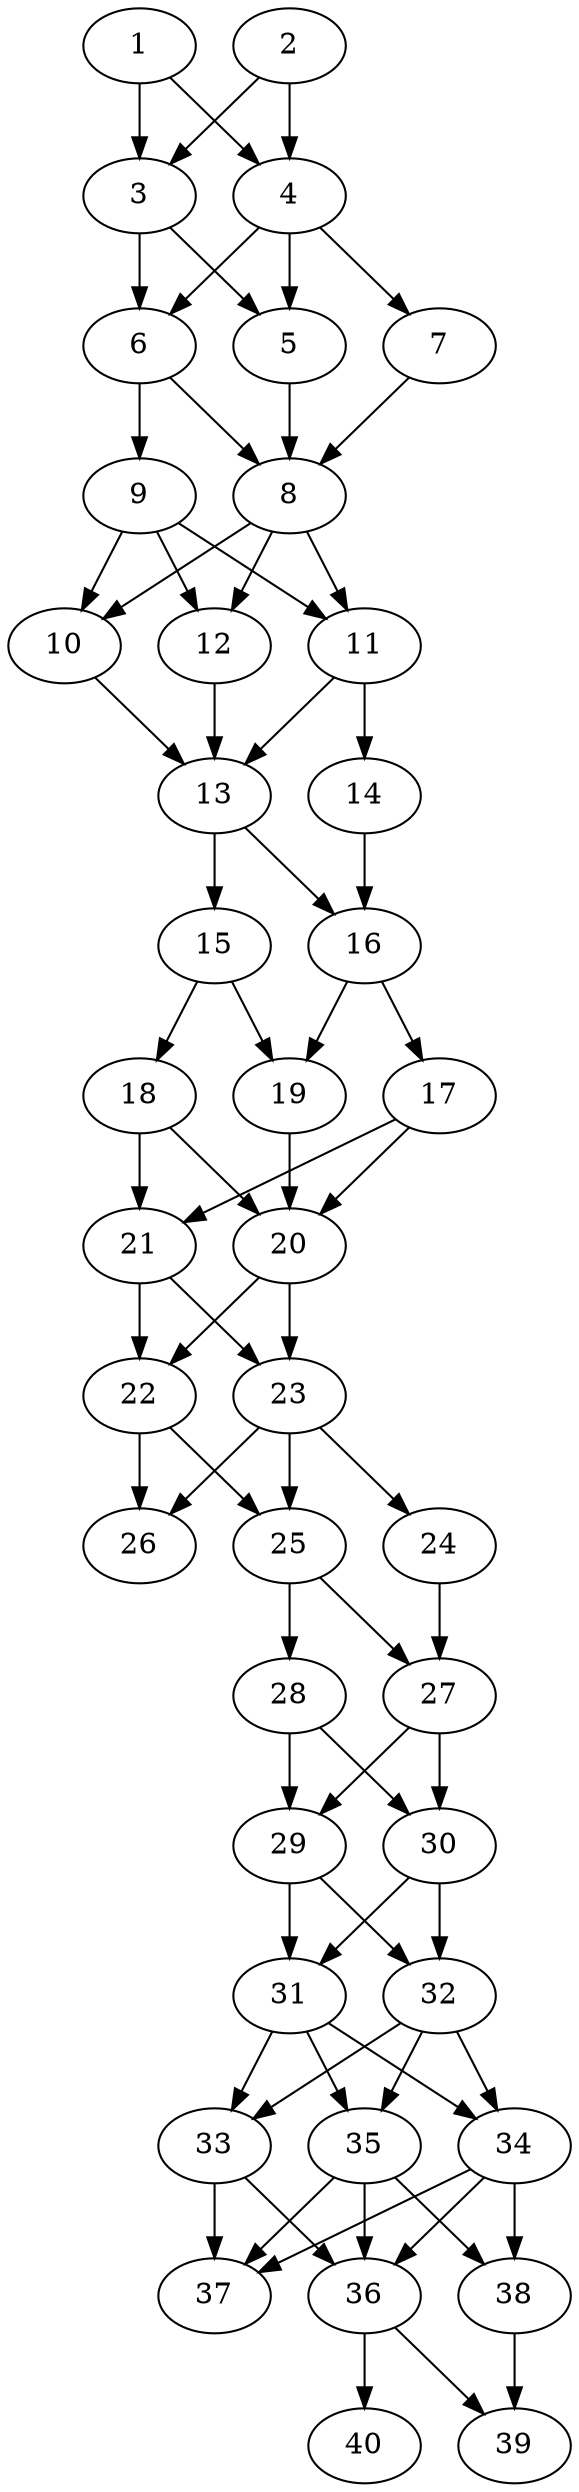 // DAG automatically generated by daggen at Thu Oct  3 14:06:49 2019
// ./daggen --dot -n 40 --ccr 0.4 --fat 0.3 --regular 0.7 --density 0.9 --mindata 5242880 --maxdata 52428800 
digraph G {
  1 [size="37524480", alpha="0.02", expect_size="15009792"] 
  1 -> 3 [size ="15009792"]
  1 -> 4 [size ="15009792"]
  2 [size="126947840", alpha="0.02", expect_size="50779136"] 
  2 -> 3 [size ="50779136"]
  2 -> 4 [size ="50779136"]
  3 [size="121136640", alpha="0.19", expect_size="48454656"] 
  3 -> 5 [size ="48454656"]
  3 -> 6 [size ="48454656"]
  4 [size="67223040", alpha="0.16", expect_size="26889216"] 
  4 -> 5 [size ="26889216"]
  4 -> 6 [size ="26889216"]
  4 -> 7 [size ="26889216"]
  5 [size="111915520", alpha="0.16", expect_size="44766208"] 
  5 -> 8 [size ="44766208"]
  6 [size="22049280", alpha="0.19", expect_size="8819712"] 
  6 -> 8 [size ="8819712"]
  6 -> 9 [size ="8819712"]
  7 [size="124912640", alpha="0.01", expect_size="49965056"] 
  7 -> 8 [size ="49965056"]
  8 [size="116262400", alpha="0.09", expect_size="46504960"] 
  8 -> 10 [size ="46504960"]
  8 -> 11 [size ="46504960"]
  8 -> 12 [size ="46504960"]
  9 [size="82918400", alpha="0.14", expect_size="33167360"] 
  9 -> 10 [size ="33167360"]
  9 -> 11 [size ="33167360"]
  9 -> 12 [size ="33167360"]
  10 [size="13573120", alpha="0.06", expect_size="5429248"] 
  10 -> 13 [size ="5429248"]
  11 [size="48240640", alpha="0.09", expect_size="19296256"] 
  11 -> 13 [size ="19296256"]
  11 -> 14 [size ="19296256"]
  12 [size="62446080", alpha="0.11", expect_size="24978432"] 
  12 -> 13 [size ="24978432"]
  13 [size="75535360", alpha="0.17", expect_size="30214144"] 
  13 -> 15 [size ="30214144"]
  13 -> 16 [size ="30214144"]
  14 [size="67192320", alpha="0.11", expect_size="26876928"] 
  14 -> 16 [size ="26876928"]
  15 [size="41751040", alpha="0.11", expect_size="16700416"] 
  15 -> 18 [size ="16700416"]
  15 -> 19 [size ="16700416"]
  16 [size="21061120", alpha="0.08", expect_size="8424448"] 
  16 -> 17 [size ="8424448"]
  16 -> 19 [size ="8424448"]
  17 [size="14950400", alpha="0.05", expect_size="5980160"] 
  17 -> 20 [size ="5980160"]
  17 -> 21 [size ="5980160"]
  18 [size="18862080", alpha="0.11", expect_size="7544832"] 
  18 -> 20 [size ="7544832"]
  18 -> 21 [size ="7544832"]
  19 [size="72711680", alpha="0.18", expect_size="29084672"] 
  19 -> 20 [size ="29084672"]
  20 [size="35998720", alpha="0.17", expect_size="14399488"] 
  20 -> 22 [size ="14399488"]
  20 -> 23 [size ="14399488"]
  21 [size="73546240", alpha="0.01", expect_size="29418496"] 
  21 -> 22 [size ="29418496"]
  21 -> 23 [size ="29418496"]
  22 [size="128634880", alpha="0.04", expect_size="51453952"] 
  22 -> 25 [size ="51453952"]
  22 -> 26 [size ="51453952"]
  23 [size="74053120", alpha="0.05", expect_size="29621248"] 
  23 -> 24 [size ="29621248"]
  23 -> 25 [size ="29621248"]
  23 -> 26 [size ="29621248"]
  24 [size="55096320", alpha="0.15", expect_size="22038528"] 
  24 -> 27 [size ="22038528"]
  25 [size="118115840", alpha="0.02", expect_size="47246336"] 
  25 -> 27 [size ="47246336"]
  25 -> 28 [size ="47246336"]
  26 [size="62991360", alpha="0.11", expect_size="25196544"] 
  27 [size="110423040", alpha="0.18", expect_size="44169216"] 
  27 -> 29 [size ="44169216"]
  27 -> 30 [size ="44169216"]
  28 [size="24837120", alpha="0.03", expect_size="9934848"] 
  28 -> 29 [size ="9934848"]
  28 -> 30 [size ="9934848"]
  29 [size="86976000", alpha="0.00", expect_size="34790400"] 
  29 -> 31 [size ="34790400"]
  29 -> 32 [size ="34790400"]
  30 [size="74775040", alpha="0.17", expect_size="29910016"] 
  30 -> 31 [size ="29910016"]
  30 -> 32 [size ="29910016"]
  31 [size="58844160", alpha="0.20", expect_size="23537664"] 
  31 -> 33 [size ="23537664"]
  31 -> 34 [size ="23537664"]
  31 -> 35 [size ="23537664"]
  32 [size="63605760", alpha="0.11", expect_size="25442304"] 
  32 -> 33 [size ="25442304"]
  32 -> 34 [size ="25442304"]
  32 -> 35 [size ="25442304"]
  33 [size="84935680", alpha="0.13", expect_size="33974272"] 
  33 -> 36 [size ="33974272"]
  33 -> 37 [size ="33974272"]
  34 [size="112898560", alpha="0.04", expect_size="45159424"] 
  34 -> 36 [size ="45159424"]
  34 -> 37 [size ="45159424"]
  34 -> 38 [size ="45159424"]
  35 [size="83645440", alpha="0.20", expect_size="33458176"] 
  35 -> 36 [size ="33458176"]
  35 -> 37 [size ="33458176"]
  35 -> 38 [size ="33458176"]
  36 [size="95989760", alpha="0.17", expect_size="38395904"] 
  36 -> 39 [size ="38395904"]
  36 -> 40 [size ="38395904"]
  37 [size="40906240", alpha="0.15", expect_size="16362496"] 
  38 [size="30202880", alpha="0.13", expect_size="12081152"] 
  38 -> 39 [size ="12081152"]
  39 [size="49072640", alpha="0.02", expect_size="19629056"] 
  40 [size="49364480", alpha="0.14", expect_size="19745792"] 
}
